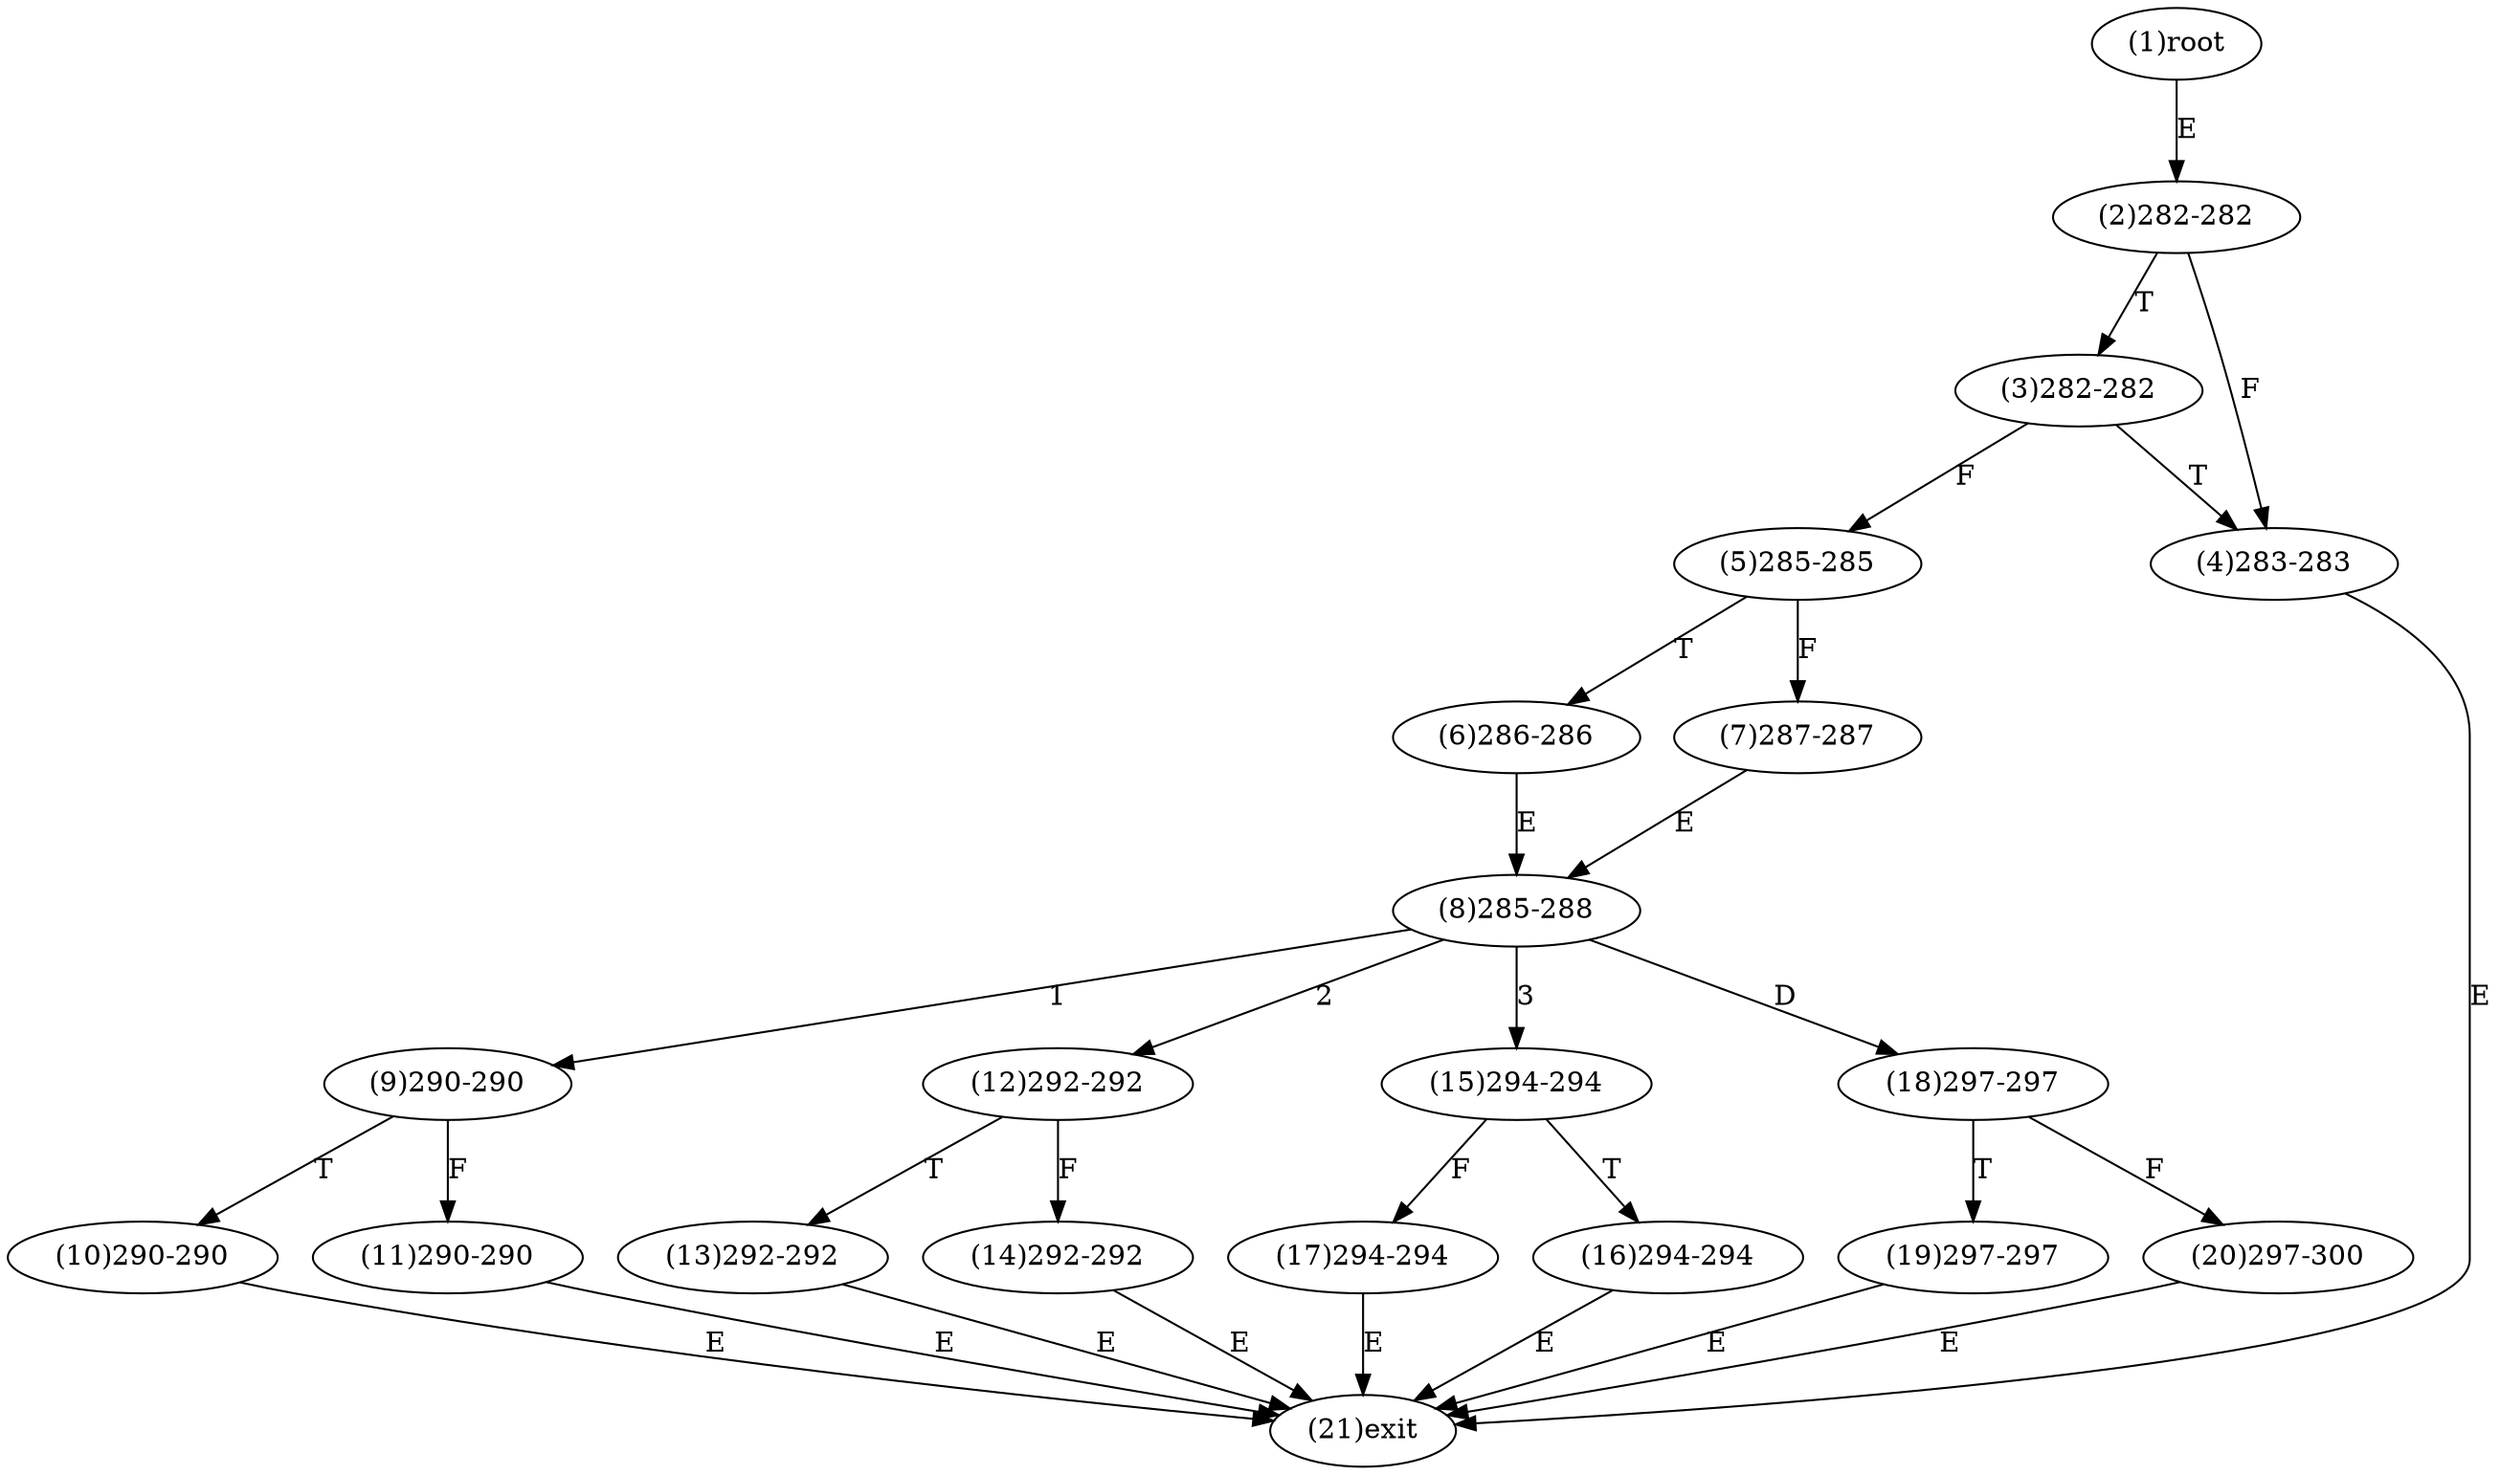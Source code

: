 digraph "" { 
1[ label="(1)root"];
2[ label="(2)282-282"];
3[ label="(3)282-282"];
4[ label="(4)283-283"];
5[ label="(5)285-285"];
6[ label="(6)286-286"];
7[ label="(7)287-287"];
8[ label="(8)285-288"];
9[ label="(9)290-290"];
10[ label="(10)290-290"];
11[ label="(11)290-290"];
12[ label="(12)292-292"];
13[ label="(13)292-292"];
14[ label="(14)292-292"];
15[ label="(15)294-294"];
17[ label="(17)294-294"];
16[ label="(16)294-294"];
19[ label="(19)297-297"];
18[ label="(18)297-297"];
21[ label="(21)exit"];
20[ label="(20)297-300"];
1->2[ label="E"];
2->4[ label="F"];
2->3[ label="T"];
3->5[ label="F"];
3->4[ label="T"];
4->21[ label="E"];
5->7[ label="F"];
5->6[ label="T"];
6->8[ label="E"];
7->8[ label="E"];
8->9[ label="1"];
8->12[ label="2"];
8->15[ label="3"];
8->18[ label="D"];
9->11[ label="F"];
9->10[ label="T"];
10->21[ label="E"];
11->21[ label="E"];
12->14[ label="F"];
12->13[ label="T"];
13->21[ label="E"];
14->21[ label="E"];
15->17[ label="F"];
15->16[ label="T"];
16->21[ label="E"];
17->21[ label="E"];
18->20[ label="F"];
18->19[ label="T"];
19->21[ label="E"];
20->21[ label="E"];
}
